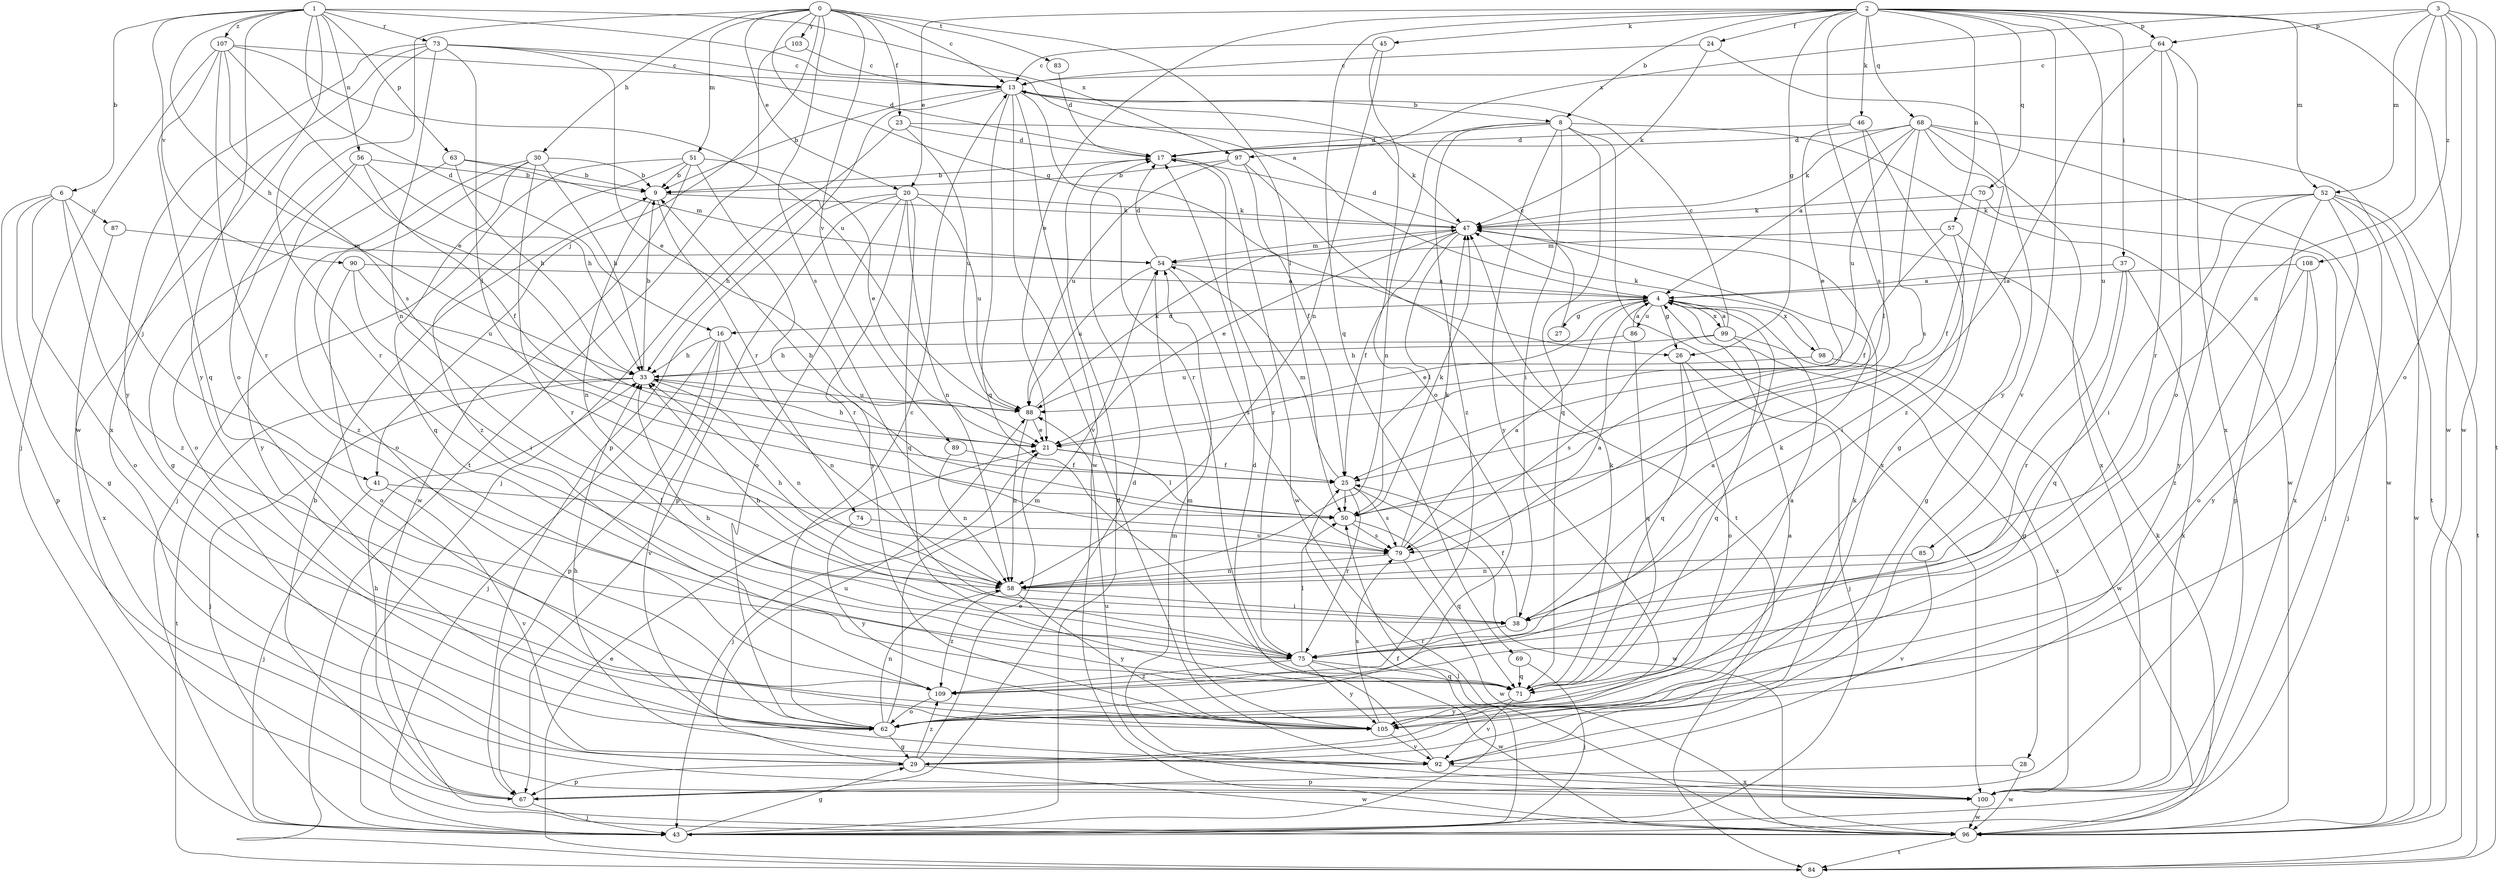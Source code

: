 strict digraph  {
0;
1;
2;
3;
4;
6;
8;
9;
13;
16;
17;
20;
21;
23;
24;
25;
26;
27;
28;
29;
30;
33;
37;
38;
41;
43;
45;
46;
47;
50;
51;
52;
54;
56;
57;
58;
62;
63;
64;
67;
68;
69;
70;
71;
73;
74;
75;
79;
83;
84;
85;
86;
87;
88;
89;
90;
92;
96;
97;
98;
99;
100;
103;
105;
107;
108;
109;
0 -> 13  [label=c];
0 -> 20  [label=e];
0 -> 23  [label=f];
0 -> 26  [label=g];
0 -> 30  [label=h];
0 -> 41  [label=j];
0 -> 50  [label=l];
0 -> 51  [label=m];
0 -> 62  [label=o];
0 -> 79  [label=s];
0 -> 83  [label=t];
0 -> 89  [label=v];
0 -> 103  [label=y];
1 -> 4  [label=a];
1 -> 6  [label=b];
1 -> 16  [label=d];
1 -> 33  [label=h];
1 -> 56  [label=n];
1 -> 63  [label=p];
1 -> 73  [label=r];
1 -> 90  [label=v];
1 -> 96  [label=w];
1 -> 97  [label=x];
1 -> 105  [label=y];
1 -> 107  [label=z];
2 -> 8  [label=b];
2 -> 20  [label=e];
2 -> 21  [label=e];
2 -> 24  [label=f];
2 -> 26  [label=g];
2 -> 37  [label=i];
2 -> 45  [label=k];
2 -> 46  [label=k];
2 -> 52  [label=m];
2 -> 57  [label=n];
2 -> 64  [label=p];
2 -> 68  [label=q];
2 -> 69  [label=q];
2 -> 70  [label=q];
2 -> 79  [label=s];
2 -> 85  [label=u];
2 -> 92  [label=v];
2 -> 96  [label=w];
3 -> 52  [label=m];
3 -> 58  [label=n];
3 -> 62  [label=o];
3 -> 64  [label=p];
3 -> 84  [label=t];
3 -> 96  [label=w];
3 -> 97  [label=x];
3 -> 108  [label=z];
4 -> 16  [label=d];
4 -> 21  [label=e];
4 -> 26  [label=g];
4 -> 27  [label=g];
4 -> 28  [label=g];
4 -> 86  [label=u];
4 -> 98  [label=x];
4 -> 99  [label=x];
6 -> 29  [label=g];
6 -> 41  [label=j];
6 -> 62  [label=o];
6 -> 67  [label=p];
6 -> 87  [label=u];
6 -> 109  [label=z];
8 -> 17  [label=d];
8 -> 38  [label=i];
8 -> 58  [label=n];
8 -> 71  [label=q];
8 -> 96  [label=w];
8 -> 100  [label=x];
8 -> 105  [label=y];
8 -> 109  [label=z];
9 -> 47  [label=k];
9 -> 58  [label=n];
9 -> 74  [label=r];
13 -> 8  [label=b];
13 -> 9  [label=b];
13 -> 67  [label=p];
13 -> 71  [label=q];
13 -> 75  [label=r];
13 -> 92  [label=v];
13 -> 96  [label=w];
16 -> 33  [label=h];
16 -> 43  [label=j];
16 -> 58  [label=n];
16 -> 67  [label=p];
16 -> 92  [label=v];
17 -> 9  [label=b];
17 -> 75  [label=r];
17 -> 96  [label=w];
20 -> 33  [label=h];
20 -> 47  [label=k];
20 -> 58  [label=n];
20 -> 62  [label=o];
20 -> 67  [label=p];
20 -> 71  [label=q];
20 -> 88  [label=u];
20 -> 105  [label=y];
21 -> 25  [label=f];
21 -> 33  [label=h];
21 -> 43  [label=j];
21 -> 50  [label=l];
23 -> 17  [label=d];
23 -> 43  [label=j];
23 -> 47  [label=k];
23 -> 88  [label=u];
24 -> 13  [label=c];
24 -> 47  [label=k];
24 -> 105  [label=y];
25 -> 50  [label=l];
25 -> 54  [label=m];
25 -> 75  [label=r];
25 -> 79  [label=s];
25 -> 96  [label=w];
26 -> 43  [label=j];
26 -> 62  [label=o];
26 -> 71  [label=q];
27 -> 13  [label=c];
28 -> 67  [label=p];
28 -> 96  [label=w];
29 -> 4  [label=a];
29 -> 21  [label=e];
29 -> 67  [label=p];
29 -> 88  [label=u];
29 -> 96  [label=w];
29 -> 109  [label=z];
30 -> 9  [label=b];
30 -> 33  [label=h];
30 -> 62  [label=o];
30 -> 71  [label=q];
30 -> 75  [label=r];
30 -> 109  [label=z];
33 -> 9  [label=b];
33 -> 43  [label=j];
33 -> 58  [label=n];
33 -> 84  [label=t];
33 -> 88  [label=u];
37 -> 4  [label=a];
37 -> 71  [label=q];
37 -> 75  [label=r];
37 -> 100  [label=x];
38 -> 4  [label=a];
38 -> 25  [label=f];
38 -> 33  [label=h];
38 -> 75  [label=r];
41 -> 43  [label=j];
41 -> 50  [label=l];
41 -> 92  [label=v];
43 -> 17  [label=d];
43 -> 25  [label=f];
43 -> 29  [label=g];
43 -> 50  [label=l];
45 -> 13  [label=c];
45 -> 58  [label=n];
45 -> 62  [label=o];
46 -> 17  [label=d];
46 -> 21  [label=e];
46 -> 50  [label=l];
46 -> 109  [label=z];
47 -> 17  [label=d];
47 -> 21  [label=e];
47 -> 25  [label=f];
47 -> 50  [label=l];
47 -> 54  [label=m];
50 -> 9  [label=b];
50 -> 47  [label=k];
50 -> 71  [label=q];
50 -> 79  [label=s];
51 -> 9  [label=b];
51 -> 21  [label=e];
51 -> 43  [label=j];
51 -> 75  [label=r];
51 -> 96  [label=w];
51 -> 109  [label=z];
52 -> 38  [label=i];
52 -> 43  [label=j];
52 -> 47  [label=k];
52 -> 67  [label=p];
52 -> 84  [label=t];
52 -> 96  [label=w];
52 -> 100  [label=x];
52 -> 105  [label=y];
54 -> 4  [label=a];
54 -> 17  [label=d];
54 -> 79  [label=s];
54 -> 88  [label=u];
56 -> 9  [label=b];
56 -> 25  [label=f];
56 -> 33  [label=h];
56 -> 62  [label=o];
56 -> 105  [label=y];
57 -> 25  [label=f];
57 -> 29  [label=g];
57 -> 38  [label=i];
57 -> 54  [label=m];
58 -> 4  [label=a];
58 -> 33  [label=h];
58 -> 38  [label=i];
58 -> 105  [label=y];
58 -> 109  [label=z];
62 -> 13  [label=c];
62 -> 29  [label=g];
62 -> 54  [label=m];
62 -> 58  [label=n];
63 -> 9  [label=b];
63 -> 29  [label=g];
63 -> 33  [label=h];
63 -> 54  [label=m];
64 -> 13  [label=c];
64 -> 50  [label=l];
64 -> 62  [label=o];
64 -> 75  [label=r];
64 -> 100  [label=x];
67 -> 9  [label=b];
67 -> 17  [label=d];
67 -> 33  [label=h];
67 -> 43  [label=j];
68 -> 4  [label=a];
68 -> 17  [label=d];
68 -> 29  [label=g];
68 -> 47  [label=k];
68 -> 79  [label=s];
68 -> 84  [label=t];
68 -> 88  [label=u];
68 -> 96  [label=w];
68 -> 100  [label=x];
69 -> 43  [label=j];
69 -> 71  [label=q];
70 -> 25  [label=f];
70 -> 43  [label=j];
70 -> 47  [label=k];
71 -> 4  [label=a];
71 -> 47  [label=k];
71 -> 92  [label=v];
71 -> 105  [label=y];
73 -> 13  [label=c];
73 -> 17  [label=d];
73 -> 21  [label=e];
73 -> 50  [label=l];
73 -> 58  [label=n];
73 -> 75  [label=r];
73 -> 100  [label=x];
73 -> 105  [label=y];
74 -> 79  [label=s];
74 -> 105  [label=y];
75 -> 33  [label=h];
75 -> 47  [label=k];
75 -> 50  [label=l];
75 -> 71  [label=q];
75 -> 96  [label=w];
75 -> 105  [label=y];
75 -> 109  [label=z];
79 -> 4  [label=a];
79 -> 47  [label=k];
79 -> 58  [label=n];
79 -> 96  [label=w];
83 -> 17  [label=d];
84 -> 21  [label=e];
85 -> 58  [label=n];
85 -> 92  [label=v];
86 -> 4  [label=a];
86 -> 33  [label=h];
86 -> 71  [label=q];
87 -> 54  [label=m];
87 -> 100  [label=x];
88 -> 21  [label=e];
88 -> 47  [label=k];
88 -> 58  [label=n];
89 -> 25  [label=f];
89 -> 58  [label=n];
90 -> 4  [label=a];
90 -> 38  [label=i];
90 -> 62  [label=o];
90 -> 88  [label=u];
92 -> 17  [label=d];
92 -> 33  [label=h];
92 -> 47  [label=k];
92 -> 100  [label=x];
96 -> 47  [label=k];
96 -> 84  [label=t];
97 -> 9  [label=b];
97 -> 25  [label=f];
97 -> 84  [label=t];
97 -> 88  [label=u];
98 -> 47  [label=k];
98 -> 88  [label=u];
98 -> 96  [label=w];
99 -> 4  [label=a];
99 -> 13  [label=c];
99 -> 33  [label=h];
99 -> 71  [label=q];
99 -> 79  [label=s];
99 -> 100  [label=x];
100 -> 54  [label=m];
100 -> 88  [label=u];
100 -> 96  [label=w];
103 -> 13  [label=c];
103 -> 84  [label=t];
105 -> 54  [label=m];
105 -> 79  [label=s];
105 -> 92  [label=v];
107 -> 13  [label=c];
107 -> 21  [label=e];
107 -> 43  [label=j];
107 -> 71  [label=q];
107 -> 75  [label=r];
107 -> 79  [label=s];
107 -> 88  [label=u];
108 -> 4  [label=a];
108 -> 62  [label=o];
108 -> 105  [label=y];
108 -> 109  [label=z];
109 -> 62  [label=o];
}
